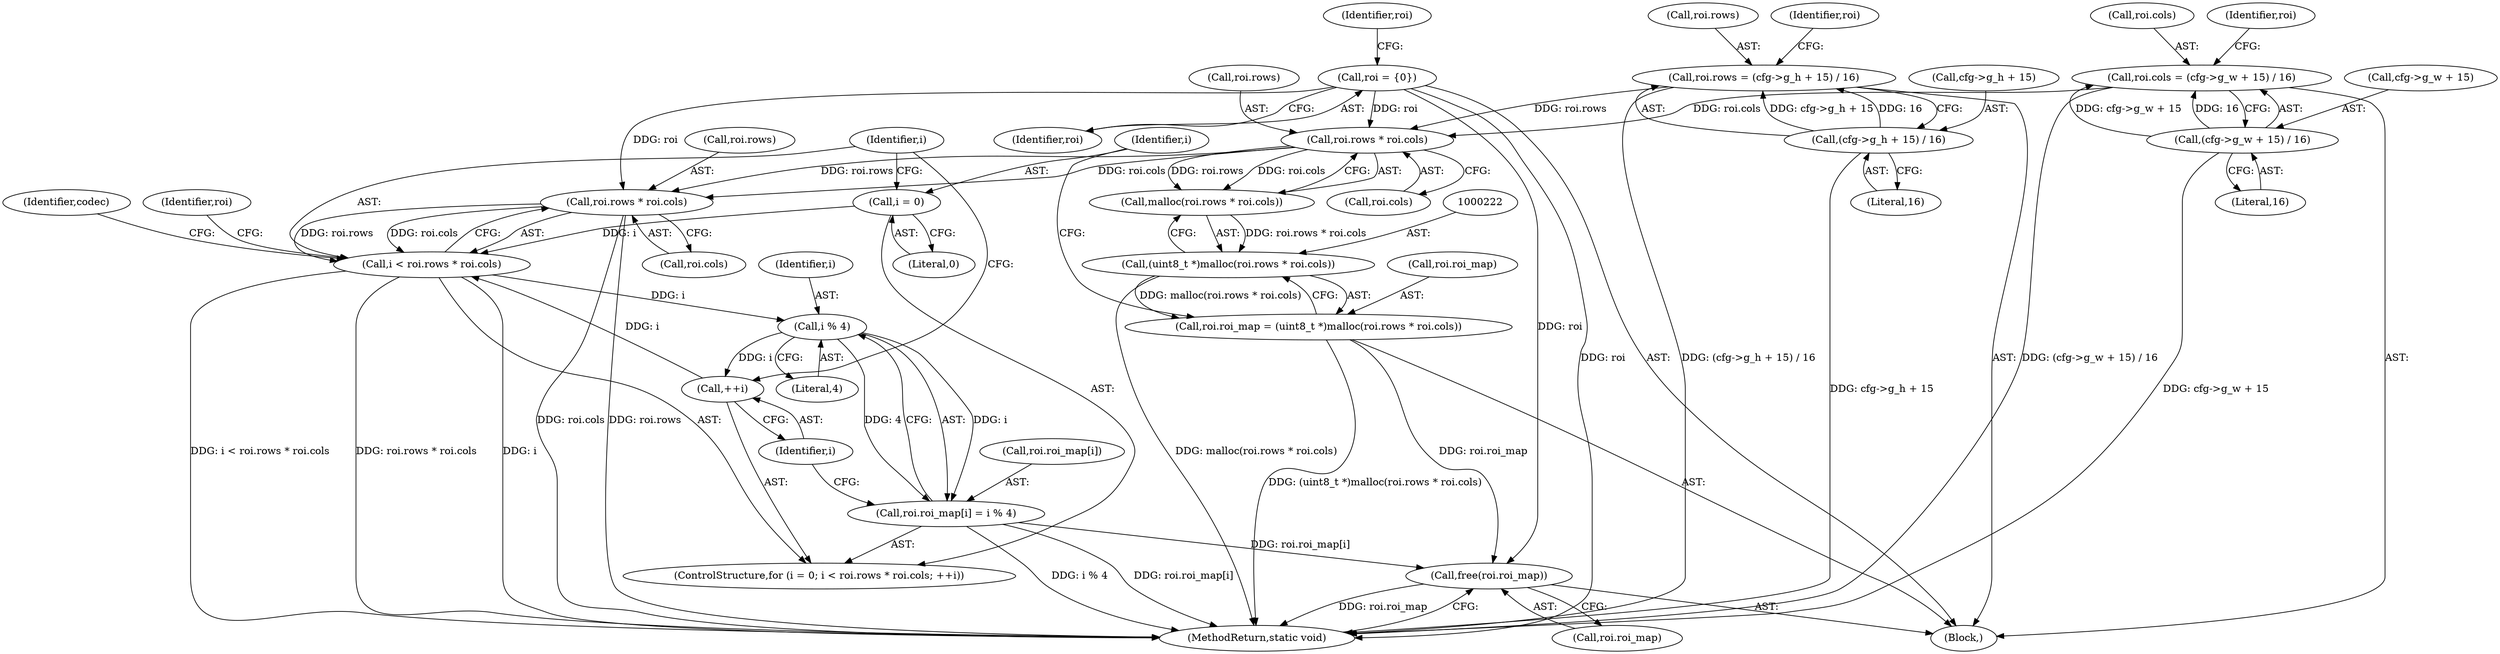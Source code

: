 digraph "1_Android_5a9753fca56f0eeb9f61e342b2fccffc364f9426_9@API" {
"1000264" [label="(Call,free(roi.roi_map))"];
"1000106" [label="(Call,roi = {0})"];
"1000217" [label="(Call,roi.roi_map = (uint8_t *)malloc(roi.rows * roi.cols))"];
"1000221" [label="(Call,(uint8_t *)malloc(roi.rows * roi.cols))"];
"1000223" [label="(Call,malloc(roi.rows * roi.cols))"];
"1000224" [label="(Call,roi.rows * roi.cols)"];
"1000108" [label="(Call,roi.rows = (cfg->g_h + 15) / 16)"];
"1000112" [label="(Call,(cfg->g_h + 15) / 16)"];
"1000119" [label="(Call,roi.cols = (cfg->g_w + 15) / 16)"];
"1000123" [label="(Call,(cfg->g_w + 15) / 16)"];
"1000246" [label="(Call,roi.roi_map[i] = i % 4)"];
"1000252" [label="(Call,i % 4)"];
"1000235" [label="(Call,i < roi.rows * roi.cols)"];
"1000232" [label="(Call,i = 0)"];
"1000244" [label="(Call,++i)"];
"1000237" [label="(Call,roi.rows * roi.cols)"];
"1000103" [label="(Block,)"];
"1000218" [label="(Call,roi.roi_map)"];
"1000232" [label="(Call,i = 0)"];
"1000109" [label="(Call,roi.rows)"];
"1000112" [label="(Call,(cfg->g_h + 15) / 16)"];
"1000217" [label="(Call,roi.roi_map = (uint8_t *)malloc(roi.rows * roi.cols))"];
"1000224" [label="(Call,roi.rows * roi.cols)"];
"1000110" [label="(Identifier,roi)"];
"1000245" [label="(Identifier,i)"];
"1000233" [label="(Identifier,i)"];
"1000118" [label="(Literal,16)"];
"1000113" [label="(Call,cfg->g_h + 15)"];
"1000237" [label="(Call,roi.rows * roi.cols)"];
"1000121" [label="(Identifier,roi)"];
"1000268" [label="(MethodReturn,static void)"];
"1000119" [label="(Call,roi.cols = (cfg->g_w + 15) / 16)"];
"1000246" [label="(Call,roi.roi_map[i] = i % 4)"];
"1000123" [label="(Call,(cfg->g_w + 15) / 16)"];
"1000264" [label="(Call,free(roi.roi_map))"];
"1000234" [label="(Literal,0)"];
"1000120" [label="(Call,roi.cols)"];
"1000265" [label="(Call,roi.roi_map)"];
"1000228" [label="(Call,roi.cols)"];
"1000225" [label="(Call,roi.rows)"];
"1000244" [label="(Call,++i)"];
"1000257" [label="(Identifier,codec)"];
"1000129" [label="(Literal,16)"];
"1000223" [label="(Call,malloc(roi.rows * roi.cols))"];
"1000241" [label="(Call,roi.cols)"];
"1000235" [label="(Call,i < roi.rows * roi.cols)"];
"1000231" [label="(ControlStructure,for (i = 0; i < roi.rows * roi.cols; ++i))"];
"1000253" [label="(Identifier,i)"];
"1000221" [label="(Call,(uint8_t *)malloc(roi.rows * roi.cols))"];
"1000249" [label="(Identifier,roi)"];
"1000107" [label="(Identifier,roi)"];
"1000247" [label="(Call,roi.roi_map[i])"];
"1000106" [label="(Call,roi = {0})"];
"1000236" [label="(Identifier,i)"];
"1000124" [label="(Call,cfg->g_w + 15)"];
"1000133" [label="(Identifier,roi)"];
"1000108" [label="(Call,roi.rows = (cfg->g_h + 15) / 16)"];
"1000252" [label="(Call,i % 4)"];
"1000254" [label="(Literal,4)"];
"1000238" [label="(Call,roi.rows)"];
"1000264" -> "1000103"  [label="AST: "];
"1000264" -> "1000265"  [label="CFG: "];
"1000265" -> "1000264"  [label="AST: "];
"1000268" -> "1000264"  [label="CFG: "];
"1000264" -> "1000268"  [label="DDG: roi.roi_map"];
"1000106" -> "1000264"  [label="DDG: roi"];
"1000217" -> "1000264"  [label="DDG: roi.roi_map"];
"1000246" -> "1000264"  [label="DDG: roi.roi_map[i]"];
"1000106" -> "1000103"  [label="AST: "];
"1000106" -> "1000107"  [label="CFG: "];
"1000107" -> "1000106"  [label="AST: "];
"1000110" -> "1000106"  [label="CFG: "];
"1000106" -> "1000268"  [label="DDG: roi"];
"1000106" -> "1000224"  [label="DDG: roi"];
"1000106" -> "1000237"  [label="DDG: roi"];
"1000217" -> "1000103"  [label="AST: "];
"1000217" -> "1000221"  [label="CFG: "];
"1000218" -> "1000217"  [label="AST: "];
"1000221" -> "1000217"  [label="AST: "];
"1000233" -> "1000217"  [label="CFG: "];
"1000217" -> "1000268"  [label="DDG: (uint8_t *)malloc(roi.rows * roi.cols)"];
"1000221" -> "1000217"  [label="DDG: malloc(roi.rows * roi.cols)"];
"1000221" -> "1000223"  [label="CFG: "];
"1000222" -> "1000221"  [label="AST: "];
"1000223" -> "1000221"  [label="AST: "];
"1000221" -> "1000268"  [label="DDG: malloc(roi.rows * roi.cols)"];
"1000223" -> "1000221"  [label="DDG: roi.rows * roi.cols"];
"1000223" -> "1000224"  [label="CFG: "];
"1000224" -> "1000223"  [label="AST: "];
"1000224" -> "1000223"  [label="DDG: roi.rows"];
"1000224" -> "1000223"  [label="DDG: roi.cols"];
"1000224" -> "1000228"  [label="CFG: "];
"1000225" -> "1000224"  [label="AST: "];
"1000228" -> "1000224"  [label="AST: "];
"1000108" -> "1000224"  [label="DDG: roi.rows"];
"1000119" -> "1000224"  [label="DDG: roi.cols"];
"1000224" -> "1000237"  [label="DDG: roi.rows"];
"1000224" -> "1000237"  [label="DDG: roi.cols"];
"1000108" -> "1000103"  [label="AST: "];
"1000108" -> "1000112"  [label="CFG: "];
"1000109" -> "1000108"  [label="AST: "];
"1000112" -> "1000108"  [label="AST: "];
"1000121" -> "1000108"  [label="CFG: "];
"1000108" -> "1000268"  [label="DDG: (cfg->g_h + 15) / 16"];
"1000112" -> "1000108"  [label="DDG: cfg->g_h + 15"];
"1000112" -> "1000108"  [label="DDG: 16"];
"1000112" -> "1000118"  [label="CFG: "];
"1000113" -> "1000112"  [label="AST: "];
"1000118" -> "1000112"  [label="AST: "];
"1000112" -> "1000268"  [label="DDG: cfg->g_h + 15"];
"1000119" -> "1000103"  [label="AST: "];
"1000119" -> "1000123"  [label="CFG: "];
"1000120" -> "1000119"  [label="AST: "];
"1000123" -> "1000119"  [label="AST: "];
"1000133" -> "1000119"  [label="CFG: "];
"1000119" -> "1000268"  [label="DDG: (cfg->g_w + 15) / 16"];
"1000123" -> "1000119"  [label="DDG: cfg->g_w + 15"];
"1000123" -> "1000119"  [label="DDG: 16"];
"1000123" -> "1000129"  [label="CFG: "];
"1000124" -> "1000123"  [label="AST: "];
"1000129" -> "1000123"  [label="AST: "];
"1000123" -> "1000268"  [label="DDG: cfg->g_w + 15"];
"1000246" -> "1000231"  [label="AST: "];
"1000246" -> "1000252"  [label="CFG: "];
"1000247" -> "1000246"  [label="AST: "];
"1000252" -> "1000246"  [label="AST: "];
"1000245" -> "1000246"  [label="CFG: "];
"1000246" -> "1000268"  [label="DDG: i % 4"];
"1000246" -> "1000268"  [label="DDG: roi.roi_map[i]"];
"1000252" -> "1000246"  [label="DDG: i"];
"1000252" -> "1000246"  [label="DDG: 4"];
"1000252" -> "1000254"  [label="CFG: "];
"1000253" -> "1000252"  [label="AST: "];
"1000254" -> "1000252"  [label="AST: "];
"1000252" -> "1000244"  [label="DDG: i"];
"1000235" -> "1000252"  [label="DDG: i"];
"1000235" -> "1000231"  [label="AST: "];
"1000235" -> "1000237"  [label="CFG: "];
"1000236" -> "1000235"  [label="AST: "];
"1000237" -> "1000235"  [label="AST: "];
"1000249" -> "1000235"  [label="CFG: "];
"1000257" -> "1000235"  [label="CFG: "];
"1000235" -> "1000268"  [label="DDG: roi.rows * roi.cols"];
"1000235" -> "1000268"  [label="DDG: i"];
"1000235" -> "1000268"  [label="DDG: i < roi.rows * roi.cols"];
"1000232" -> "1000235"  [label="DDG: i"];
"1000244" -> "1000235"  [label="DDG: i"];
"1000237" -> "1000235"  [label="DDG: roi.rows"];
"1000237" -> "1000235"  [label="DDG: roi.cols"];
"1000232" -> "1000231"  [label="AST: "];
"1000232" -> "1000234"  [label="CFG: "];
"1000233" -> "1000232"  [label="AST: "];
"1000234" -> "1000232"  [label="AST: "];
"1000236" -> "1000232"  [label="CFG: "];
"1000244" -> "1000231"  [label="AST: "];
"1000244" -> "1000245"  [label="CFG: "];
"1000245" -> "1000244"  [label="AST: "];
"1000236" -> "1000244"  [label="CFG: "];
"1000237" -> "1000241"  [label="CFG: "];
"1000238" -> "1000237"  [label="AST: "];
"1000241" -> "1000237"  [label="AST: "];
"1000237" -> "1000268"  [label="DDG: roi.rows"];
"1000237" -> "1000268"  [label="DDG: roi.cols"];
}
